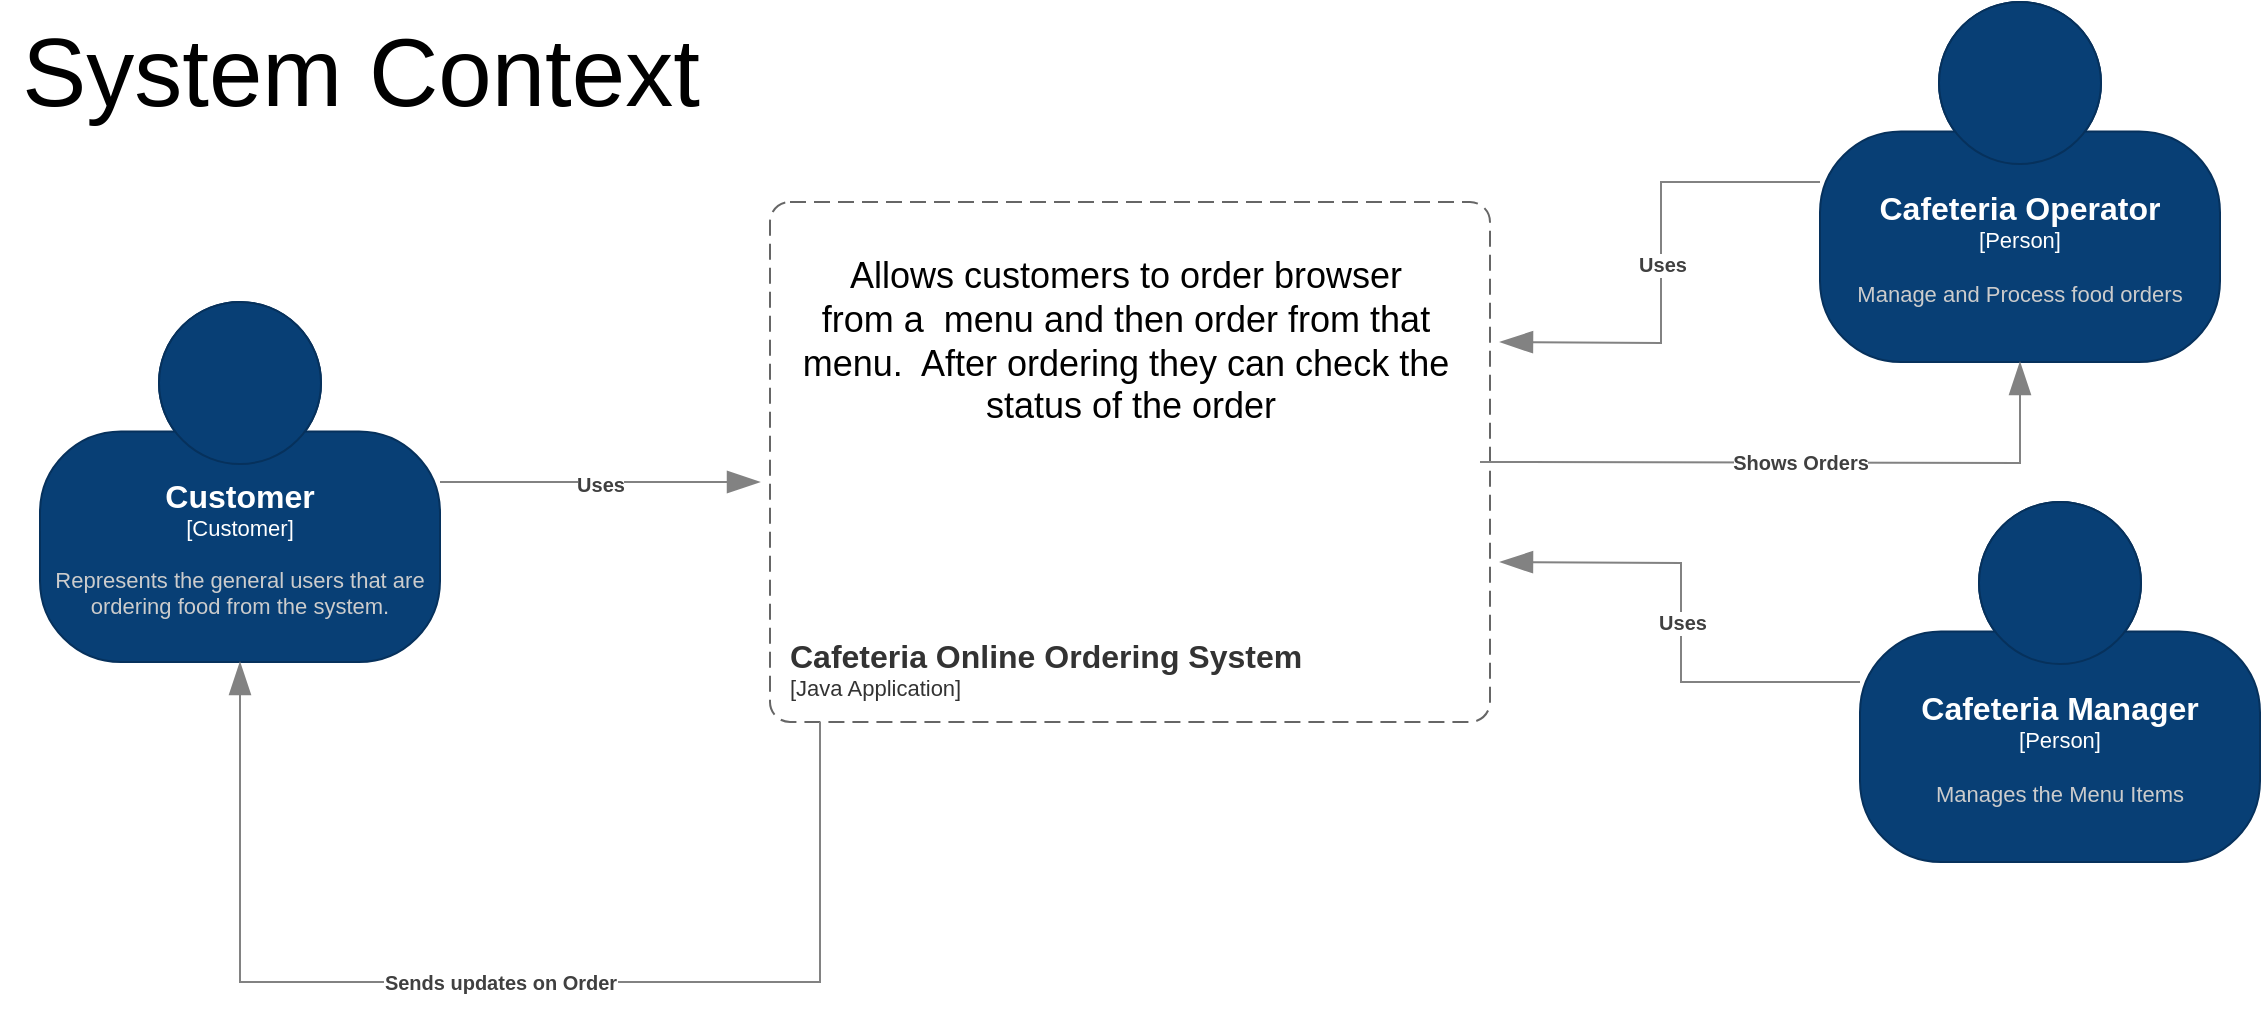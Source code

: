 <mxfile version="24.8.3">
  <diagram name="Page-1" id="XraG_HN0pPZiDX2VNhjl">
    <mxGraphModel dx="1434" dy="706" grid="1" gridSize="10" guides="1" tooltips="1" connect="1" arrows="1" fold="1" page="1" pageScale="1" pageWidth="850" pageHeight="1100" math="0" shadow="0">
      <root>
        <mxCell id="0" />
        <mxCell id="1" parent="0" />
        <object placeholders="1" c4Name="Customer" c4Type="Customer" c4Description="Represents the general users that are ordering food from the system." label="&lt;font style=&quot;font-size: 16px&quot;&gt;&lt;b&gt;%c4Name%&lt;/b&gt;&lt;/font&gt;&lt;div&gt;[%c4Type%]&lt;/div&gt;&lt;br&gt;&lt;div&gt;&lt;font style=&quot;font-size: 11px&quot;&gt;&lt;font color=&quot;#cccccc&quot;&gt;%c4Description%&lt;/font&gt;&lt;/div&gt;" id="WuPUQqQRkVXNCR57Kwva-1">
          <mxCell style="html=1;fontSize=11;dashed=0;whiteSpace=wrap;fillColor=#083F75;strokeColor=#06315C;fontColor=#ffffff;shape=mxgraph.c4.person2;align=center;metaEdit=1;points=[[0.5,0,0],[1,0.5,0],[1,0.75,0],[0.75,1,0],[0.5,1,0],[0.25,1,0],[0,0.75,0],[0,0.5,0]];resizable=0;" parent="1" vertex="1">
            <mxGeometry x="60" y="270" width="200" height="180" as="geometry" />
          </mxCell>
        </object>
        <object placeholders="1" c4Name="Cafeteria Online Ordering System" c4Type="SystemScopeBoundary" c4Application="Java Application" label="&lt;font style=&quot;font-size: 16px&quot;&gt;&lt;b&gt;&lt;div style=&quot;text-align: left&quot;&gt;%c4Name%&lt;/div&gt;&lt;/b&gt;&lt;/font&gt;&lt;div style=&quot;text-align: left&quot;&gt;[%c4Application%]&lt;/div&gt;" c4Description="test" id="WuPUQqQRkVXNCR57Kwva-4">
          <mxCell style="rounded=1;fontSize=11;whiteSpace=wrap;html=1;dashed=1;arcSize=20;fillColor=none;strokeColor=#666666;fontColor=#333333;labelBackgroundColor=none;align=left;verticalAlign=bottom;labelBorderColor=none;spacingTop=0;spacing=10;dashPattern=8 4;metaEdit=1;rotatable=0;perimeter=rectanglePerimeter;noLabel=0;labelPadding=0;allowArrows=0;connectable=0;expand=0;recursiveResize=0;editable=1;pointerEvents=0;absoluteArcSize=1;points=[[0.25,0,0],[0.5,0,0],[0.75,0,0],[1,0.25,0],[1,0.5,0],[1,0.75,0],[0.75,1,0],[0.5,1,0],[0.25,1,0],[0,0.75,0],[0,0.5,0],[0,0.25,0]];" parent="1" vertex="1">
            <mxGeometry x="425" y="220" width="360" height="260" as="geometry" />
          </mxCell>
        </object>
        <object placeholders="1" c4Type="Relationship" c4Description="Uses" label="&lt;div style=&quot;text-align: left&quot;&gt;&lt;div style=&quot;text-align: center&quot;&gt;&lt;b&gt;%c4Description%&lt;/b&gt;&lt;/div&gt;" id="WuPUQqQRkVXNCR57Kwva-5">
          <mxCell style="endArrow=blockThin;html=1;fontSize=10;fontColor=#404040;strokeWidth=1;endFill=1;strokeColor=#828282;elbow=vertical;metaEdit=1;endSize=14;startSize=14;jumpStyle=arc;jumpSize=16;rounded=0;edgeStyle=orthogonalEdgeStyle;" parent="1" source="WuPUQqQRkVXNCR57Kwva-1" edge="1">
            <mxGeometry width="240" relative="1" as="geometry">
              <mxPoint x="250" y="380" as="sourcePoint" />
              <mxPoint x="420" y="360" as="targetPoint" />
            </mxGeometry>
          </mxCell>
        </object>
        <object placeholders="1" c4Type="Relationship" c4Description="Sends updates on Order" label="&lt;div style=&quot;text-align: left&quot;&gt;&lt;div style=&quot;text-align: center&quot;&gt;&lt;b&gt;%c4Description%&lt;/b&gt;&lt;/div&gt;" id="WuPUQqQRkVXNCR57Kwva-6">
          <mxCell style="endArrow=blockThin;html=1;fontSize=10;fontColor=#404040;strokeWidth=1;endFill=1;strokeColor=#828282;elbow=vertical;metaEdit=1;endSize=14;startSize=14;jumpStyle=arc;jumpSize=16;rounded=0;edgeStyle=orthogonalEdgeStyle;entryX=0.5;entryY=1;entryDx=0;entryDy=0;entryPerimeter=0;" parent="1" target="WuPUQqQRkVXNCR57Kwva-1" edge="1">
            <mxGeometry width="240" relative="1" as="geometry">
              <mxPoint x="450" y="480" as="sourcePoint" />
              <mxPoint x="580" y="480" as="targetPoint" />
              <Array as="points">
                <mxPoint x="450" y="480" />
                <mxPoint x="450" y="610" />
                <mxPoint x="160" y="610" />
              </Array>
            </mxGeometry>
          </mxCell>
        </object>
        <mxCell id="WuPUQqQRkVXNCR57Kwva-7" value="&lt;font style=&quot;font-size: 48px;&quot;&gt;System Context&lt;/font&gt;" style="text;html=1;align=center;verticalAlign=middle;resizable=0;points=[];autosize=1;strokeColor=none;fillColor=none;" parent="1" vertex="1">
          <mxGeometry x="40" y="120" width="360" height="70" as="geometry" />
        </mxCell>
        <mxCell id="WuPUQqQRkVXNCR57Kwva-8" value="&lt;div&gt;&lt;font style=&quot;font-size: 18px;&quot;&gt;Allows customers to order browser&amp;nbsp;&lt;/font&gt;&lt;/div&gt;&lt;div&gt;&lt;font style=&quot;font-size: 18px;&quot;&gt;from a&amp;nbsp; menu &lt;/font&gt;&lt;font style=&quot;font-size: 18px;&quot;&gt;and then order from that&amp;nbsp;&lt;/font&gt;&lt;/div&gt;&lt;div&gt;&lt;font style=&quot;font-size: 18px;&quot;&gt;menu.&amp;nbsp; After ordering they can &lt;/font&gt;&lt;font style=&quot;font-size: 18px;&quot;&gt;check the&amp;nbsp;&lt;/font&gt;&lt;/div&gt;&lt;div&gt;&lt;font style=&quot;font-size: 18px;&quot;&gt;status of the order&lt;/font&gt;&lt;/div&gt;" style="text;html=1;align=center;verticalAlign=middle;resizable=0;points=[];autosize=1;strokeColor=none;fillColor=none;" parent="1" vertex="1">
          <mxGeometry x="430" y="240" width="350" height="100" as="geometry" />
        </mxCell>
        <object placeholders="1" c4Name="Cafeteria Operator" c4Type="Person" c4Description="Manage and Process food orders" label="&lt;font style=&quot;font-size: 16px&quot;&gt;&lt;b&gt;%c4Name%&lt;/b&gt;&lt;/font&gt;&lt;div&gt;[%c4Type%]&lt;/div&gt;&lt;br&gt;&lt;div&gt;&lt;font style=&quot;font-size: 11px&quot;&gt;&lt;font color=&quot;#cccccc&quot;&gt;%c4Description%&lt;/font&gt;&lt;/div&gt;" id="IYplIBa8I2AUKbpNG0ji-1">
          <mxCell style="html=1;fontSize=11;dashed=0;whiteSpace=wrap;fillColor=#083F75;strokeColor=#06315C;fontColor=#ffffff;shape=mxgraph.c4.person2;align=center;metaEdit=1;points=[[0.5,0,0],[1,0.5,0],[1,0.75,0],[0.75,1,0],[0.5,1,0],[0.25,1,0],[0,0.75,0],[0,0.5,0]];resizable=0;" vertex="1" parent="1">
            <mxGeometry x="950" y="120" width="200" height="180" as="geometry" />
          </mxCell>
        </object>
        <object placeholders="1" c4Name="Cafeteria Manager" c4Type="Person" c4Description="Manages the Menu Items" label="&lt;font style=&quot;font-size: 16px&quot;&gt;&lt;b&gt;%c4Name%&lt;/b&gt;&lt;/font&gt;&lt;div&gt;[%c4Type%]&lt;/div&gt;&lt;br&gt;&lt;div&gt;&lt;font style=&quot;font-size: 11px&quot;&gt;&lt;font color=&quot;#cccccc&quot;&gt;%c4Description%&lt;/font&gt;&lt;/div&gt;" id="IYplIBa8I2AUKbpNG0ji-2">
          <mxCell style="html=1;fontSize=11;dashed=0;whiteSpace=wrap;fillColor=#083F75;strokeColor=#06315C;fontColor=#ffffff;shape=mxgraph.c4.person2;align=center;metaEdit=1;points=[[0.5,0,0],[1,0.5,0],[1,0.75,0],[0.75,1,0],[0.5,1,0],[0.25,1,0],[0,0.75,0],[0,0.5,0]];resizable=0;" vertex="1" parent="1">
            <mxGeometry x="970" y="370" width="200" height="180" as="geometry" />
          </mxCell>
        </object>
        <object placeholders="1" c4Type="Relationship" c4Description="Uses" label="&lt;div style=&quot;text-align: left&quot;&gt;&lt;div style=&quot;text-align: center&quot;&gt;&lt;b&gt;%c4Description%&lt;/b&gt;&lt;/div&gt;" id="IYplIBa8I2AUKbpNG0ji-3">
          <mxCell style="endArrow=blockThin;html=1;fontSize=10;fontColor=#404040;strokeWidth=1;endFill=1;strokeColor=#828282;elbow=vertical;metaEdit=1;endSize=14;startSize=14;jumpStyle=arc;jumpSize=16;rounded=0;edgeStyle=orthogonalEdgeStyle;" edge="1" parent="1" source="IYplIBa8I2AUKbpNG0ji-1">
            <mxGeometry width="240" relative="1" as="geometry">
              <mxPoint x="580" y="430" as="sourcePoint" />
              <mxPoint x="790" y="290" as="targetPoint" />
            </mxGeometry>
          </mxCell>
        </object>
        <object placeholders="1" c4Type="Relationship" c4Description="Uses" label="&lt;div style=&quot;text-align: left&quot;&gt;&lt;div style=&quot;text-align: center&quot;&gt;&lt;b&gt;%c4Description%&lt;/b&gt;&lt;/div&gt;" id="IYplIBa8I2AUKbpNG0ji-4">
          <mxCell style="endArrow=blockThin;html=1;fontSize=10;fontColor=#404040;strokeWidth=1;endFill=1;strokeColor=#828282;elbow=vertical;metaEdit=1;endSize=14;startSize=14;jumpStyle=arc;jumpSize=16;rounded=0;edgeStyle=orthogonalEdgeStyle;" edge="1" parent="1" source="IYplIBa8I2AUKbpNG0ji-2">
            <mxGeometry width="240" relative="1" as="geometry">
              <mxPoint x="950" y="300" as="sourcePoint" />
              <mxPoint x="790" y="400" as="targetPoint" />
            </mxGeometry>
          </mxCell>
        </object>
        <object placeholders="1" c4Type="Relationship" c4Description="Shows Orders" label="&lt;div style=&quot;text-align: left&quot;&gt;&lt;div style=&quot;text-align: center&quot;&gt;&lt;b&gt;%c4Description%&lt;/b&gt;&lt;/div&gt;" id="IYplIBa8I2AUKbpNG0ji-6">
          <mxCell style="endArrow=blockThin;html=1;fontSize=10;fontColor=#404040;strokeWidth=1;endFill=1;strokeColor=#828282;elbow=vertical;metaEdit=1;endSize=14;startSize=14;jumpStyle=arc;jumpSize=16;rounded=0;edgeStyle=orthogonalEdgeStyle;" edge="1" parent="1" target="IYplIBa8I2AUKbpNG0ji-1">
            <mxGeometry width="240" relative="1" as="geometry">
              <mxPoint x="780" y="350" as="sourcePoint" />
              <mxPoint x="820" y="430" as="targetPoint" />
            </mxGeometry>
          </mxCell>
        </object>
      </root>
    </mxGraphModel>
  </diagram>
</mxfile>

